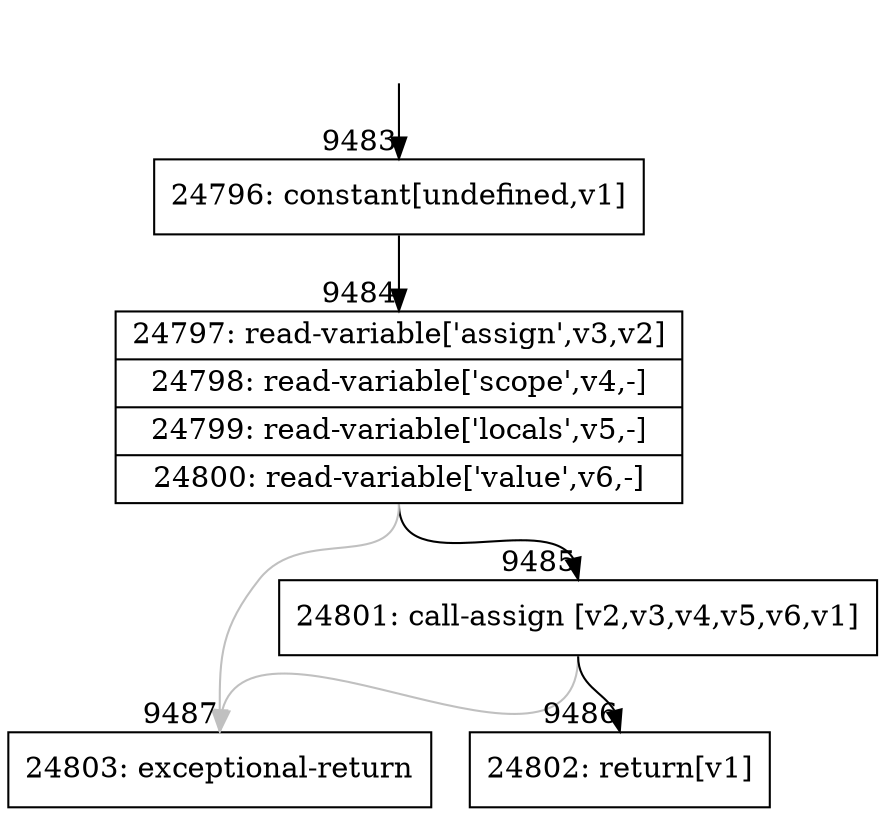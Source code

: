 digraph {
rankdir="TD"
BB_entry703[shape=none,label=""];
BB_entry703 -> BB9483 [tailport=s, headport=n, headlabel="    9483"]
BB9483 [shape=record label="{24796: constant[undefined,v1]}" ] 
BB9483 -> BB9484 [tailport=s, headport=n, headlabel="      9484"]
BB9484 [shape=record label="{24797: read-variable['assign',v3,v2]|24798: read-variable['scope',v4,-]|24799: read-variable['locals',v5,-]|24800: read-variable['value',v6,-]}" ] 
BB9484 -> BB9485 [tailport=s, headport=n, headlabel="      9485"]
BB9484 -> BB9487 [tailport=s, headport=n, color=gray, headlabel="      9487"]
BB9485 [shape=record label="{24801: call-assign [v2,v3,v4,v5,v6,v1]}" ] 
BB9485 -> BB9486 [tailport=s, headport=n, headlabel="      9486"]
BB9485 -> BB9487 [tailport=s, headport=n, color=gray]
BB9486 [shape=record label="{24802: return[v1]}" ] 
BB9487 [shape=record label="{24803: exceptional-return}" ] 
//#$~ 13610
}
